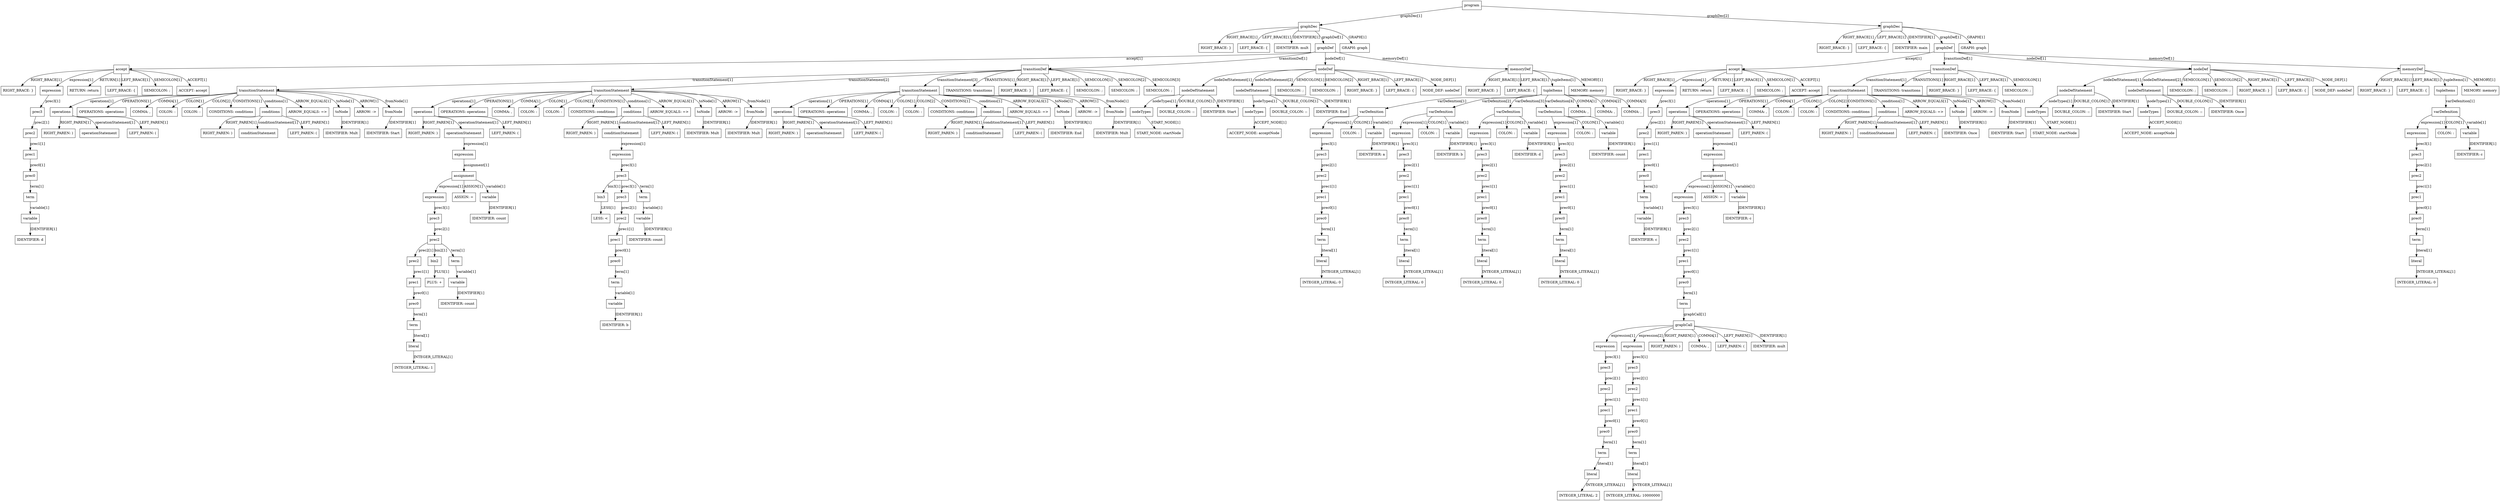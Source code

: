 digraph ParseTree {
    node [shape=box];
    node0 [label="program"];
    node1 [label="graphDec"];
    node0 -> node1 [label="graphDec[1]"];
    node2 [label="RIGHT_BRACE: }"];
    node1 -> node2 [label="RIGHT_BRACE[1]"];
    node3 [label="LEFT_BRACE: {"];
    node1 -> node3 [label="LEFT_BRACE[1]"];
    node4 [label="IDENTIFIER: mult"];
    node1 -> node4 [label="IDENTIFIER[1]"];
    node5 [label="graphDef"];
    node1 -> node5 [label="graphDef[1]"];
    node6 [label="accept"];
    node5 -> node6 [label="accept[1]"];
    node7 [label="RIGHT_BRACE: }"];
    node6 -> node7 [label="RIGHT_BRACE[1]"];
    node8 [label="expression"];
    node6 -> node8 [label="expression[1]"];
    node9 [label="prec3"];
    node8 -> node9 [label="prec3[1]"];
    node10 [label="prec2"];
    node9 -> node10 [label="prec2[1]"];
    node11 [label="prec1"];
    node10 -> node11 [label="prec1[1]"];
    node12 [label="prec0"];
    node11 -> node12 [label="prec0[1]"];
    node13 [label="term"];
    node12 -> node13 [label="term[1]"];
    node14 [label="variable"];
    node13 -> node14 [label="variable[1]"];
    node15 [label="IDENTIFIER: d"];
    node14 -> node15 [label="IDENTIFIER[1]"];
    node16 [label="RETURN: return"];
    node6 -> node16 [label="RETURN[1]"];
    node17 [label="LEFT_BRACE: {"];
    node6 -> node17 [label="LEFT_BRACE[1]"];
    node18 [label="SEMICOLON: ;"];
    node6 -> node18 [label="SEMICOLON[1]"];
    node19 [label="ACCEPT: accept"];
    node6 -> node19 [label="ACCEPT[1]"];
    node20 [label="transitionDef"];
    node5 -> node20 [label="transitionDef[1]"];
    node21 [label="transitionStatement"];
    node20 -> node21 [label="transitionStatement[1]"];
    node22 [label="operations"];
    node21 -> node22 [label="operations[1]"];
    node23 [label="RIGHT_PAREN: )"];
    node22 -> node23 [label="RIGHT_PAREN[1]"];
    node24 [label="operationStatement"];
    node22 -> node24 [label="operationStatement[1]"];
    node25 [label="LEFT_PAREN: ("];
    node22 -> node25 [label="LEFT_PAREN[1]"];
    node26 [label="OPERATIONS: operations"];
    node21 -> node26 [label="OPERATIONS[1]"];
    node27 [label="COMMA: ,"];
    node21 -> node27 [label="COMMA[1]"];
    node28 [label="COLON: :"];
    node21 -> node28 [label="COLON[1]"];
    node29 [label="COLON: :"];
    node21 -> node29 [label="COLON[2]"];
    node30 [label="CONDITIONS: conditions"];
    node21 -> node30 [label="CONDITIONS[1]"];
    node31 [label="conditions"];
    node21 -> node31 [label="conditions[1]"];
    node32 [label="RIGHT_PAREN: )"];
    node31 -> node32 [label="RIGHT_PAREN[1]"];
    node33 [label="conditionStatement"];
    node31 -> node33 [label="conditionStatement[1]"];
    node34 [label="LEFT_PAREN: ("];
    node31 -> node34 [label="LEFT_PAREN[1]"];
    node35 [label="ARROW_EQUALS: =>"];
    node21 -> node35 [label="ARROW_EQUALS[1]"];
    node36 [label="toNode"];
    node21 -> node36 [label="toNode[1]"];
    node37 [label="IDENTIFIER: Mult"];
    node36 -> node37 [label="IDENTIFIER[1]"];
    node38 [label="ARROW: ->"];
    node21 -> node38 [label="ARROW[1]"];
    node39 [label="fromNode"];
    node21 -> node39 [label="fromNode[1]"];
    node40 [label="IDENTIFIER: Start"];
    node39 -> node40 [label="IDENTIFIER[1]"];
    node41 [label="transitionStatement"];
    node20 -> node41 [label="transitionStatement[2]"];
    node42 [label="operations"];
    node41 -> node42 [label="operations[1]"];
    node43 [label="RIGHT_PAREN: )"];
    node42 -> node43 [label="RIGHT_PAREN[1]"];
    node44 [label="operationStatement"];
    node42 -> node44 [label="operationStatement[1]"];
    node45 [label="expression"];
    node44 -> node45 [label="expression[1]"];
    node46 [label="assignment"];
    node45 -> node46 [label="assignment[1]"];
    node47 [label="expression"];
    node46 -> node47 [label="expression[1]"];
    node48 [label="prec3"];
    node47 -> node48 [label="prec3[1]"];
    node49 [label="prec2"];
    node48 -> node49 [label="prec2[1]"];
    node50 [label="prec2"];
    node49 -> node50 [label="prec2[1]"];
    node51 [label="prec1"];
    node50 -> node51 [label="prec1[1]"];
    node52 [label="prec0"];
    node51 -> node52 [label="prec0[1]"];
    node53 [label="term"];
    node52 -> node53 [label="term[1]"];
    node54 [label="literal"];
    node53 -> node54 [label="literal[1]"];
    node55 [label="INTEGER_LITERAL: 1"];
    node54 -> node55 [label="INTEGER_LITERAL[1]"];
    node56 [label="bin2"];
    node49 -> node56 [label="bin2[1]"];
    node57 [label="PLUS: +"];
    node56 -> node57 [label="PLUS[1]"];
    node58 [label="term"];
    node49 -> node58 [label="term[1]"];
    node59 [label="variable"];
    node58 -> node59 [label="variable[1]"];
    node60 [label="IDENTIFIER: count"];
    node59 -> node60 [label="IDENTIFIER[1]"];
    node61 [label="ASSIGN: ="];
    node46 -> node61 [label="ASSIGN[1]"];
    node62 [label="variable"];
    node46 -> node62 [label="variable[1]"];
    node63 [label="IDENTIFIER: count"];
    node62 -> node63 [label="IDENTIFIER[1]"];
    node64 [label="LEFT_PAREN: ("];
    node42 -> node64 [label="LEFT_PAREN[1]"];
    node65 [label="OPERATIONS: operations"];
    node41 -> node65 [label="OPERATIONS[1]"];
    node66 [label="COMMA: ,"];
    node41 -> node66 [label="COMMA[1]"];
    node67 [label="COLON: :"];
    node41 -> node67 [label="COLON[1]"];
    node68 [label="COLON: :"];
    node41 -> node68 [label="COLON[2]"];
    node69 [label="CONDITIONS: conditions"];
    node41 -> node69 [label="CONDITIONS[1]"];
    node70 [label="conditions"];
    node41 -> node70 [label="conditions[1]"];
    node71 [label="RIGHT_PAREN: )"];
    node70 -> node71 [label="RIGHT_PAREN[1]"];
    node72 [label="conditionStatement"];
    node70 -> node72 [label="conditionStatement[1]"];
    node73 [label="expression"];
    node72 -> node73 [label="expression[1]"];
    node74 [label="prec3"];
    node73 -> node74 [label="prec3[1]"];
    node75 [label="bin3"];
    node74 -> node75 [label="bin3[1]"];
    node76 [label="LESS: <"];
    node75 -> node76 [label="LESS[1]"];
    node77 [label="prec3"];
    node74 -> node77 [label="prec3[1]"];
    node78 [label="prec2"];
    node77 -> node78 [label="prec2[1]"];
    node79 [label="prec1"];
    node78 -> node79 [label="prec1[1]"];
    node80 [label="prec0"];
    node79 -> node80 [label="prec0[1]"];
    node81 [label="term"];
    node80 -> node81 [label="term[1]"];
    node82 [label="variable"];
    node81 -> node82 [label="variable[1]"];
    node83 [label="IDENTIFIER: b"];
    node82 -> node83 [label="IDENTIFIER[1]"];
    node84 [label="term"];
    node74 -> node84 [label="term[1]"];
    node85 [label="variable"];
    node84 -> node85 [label="variable[1]"];
    node86 [label="IDENTIFIER: count"];
    node85 -> node86 [label="IDENTIFIER[1]"];
    node87 [label="LEFT_PAREN: ("];
    node70 -> node87 [label="LEFT_PAREN[1]"];
    node88 [label="ARROW_EQUALS: =>"];
    node41 -> node88 [label="ARROW_EQUALS[1]"];
    node89 [label="toNode"];
    node41 -> node89 [label="toNode[1]"];
    node90 [label="IDENTIFIER: Mult"];
    node89 -> node90 [label="IDENTIFIER[1]"];
    node91 [label="ARROW: ->"];
    node41 -> node91 [label="ARROW[1]"];
    node92 [label="fromNode"];
    node41 -> node92 [label="fromNode[1]"];
    node93 [label="IDENTIFIER: Mult"];
    node92 -> node93 [label="IDENTIFIER[1]"];
    node94 [label="transitionStatement"];
    node20 -> node94 [label="transitionStatement[3]"];
    node95 [label="operations"];
    node94 -> node95 [label="operations[1]"];
    node96 [label="RIGHT_PAREN: )"];
    node95 -> node96 [label="RIGHT_PAREN[1]"];
    node97 [label="operationStatement"];
    node95 -> node97 [label="operationStatement[1]"];
    node98 [label="LEFT_PAREN: ("];
    node95 -> node98 [label="LEFT_PAREN[1]"];
    node99 [label="OPERATIONS: operations"];
    node94 -> node99 [label="OPERATIONS[1]"];
    node100 [label="COMMA: ,"];
    node94 -> node100 [label="COMMA[1]"];
    node101 [label="COLON: :"];
    node94 -> node101 [label="COLON[1]"];
    node102 [label="COLON: :"];
    node94 -> node102 [label="COLON[2]"];
    node103 [label="CONDITIONS: conditions"];
    node94 -> node103 [label="CONDITIONS[1]"];
    node104 [label="conditions"];
    node94 -> node104 [label="conditions[1]"];
    node105 [label="RIGHT_PAREN: )"];
    node104 -> node105 [label="RIGHT_PAREN[1]"];
    node106 [label="conditionStatement"];
    node104 -> node106 [label="conditionStatement[1]"];
    node107 [label="LEFT_PAREN: ("];
    node104 -> node107 [label="LEFT_PAREN[1]"];
    node108 [label="ARROW_EQUALS: =>"];
    node94 -> node108 [label="ARROW_EQUALS[1]"];
    node109 [label="toNode"];
    node94 -> node109 [label="toNode[1]"];
    node110 [label="IDENTIFIER: End"];
    node109 -> node110 [label="IDENTIFIER[1]"];
    node111 [label="ARROW: ->"];
    node94 -> node111 [label="ARROW[1]"];
    node112 [label="fromNode"];
    node94 -> node112 [label="fromNode[1]"];
    node113 [label="IDENTIFIER: Mult"];
    node112 -> node113 [label="IDENTIFIER[1]"];
    node114 [label="TRANSITIONS: transitions"];
    node20 -> node114 [label="TRANSITIONS[1]"];
    node115 [label="RIGHT_BRACE: }"];
    node20 -> node115 [label="RIGHT_BRACE[1]"];
    node116 [label="LEFT_BRACE: {"];
    node20 -> node116 [label="LEFT_BRACE[1]"];
    node117 [label="SEMICOLON: ;"];
    node20 -> node117 [label="SEMICOLON[1]"];
    node118 [label="SEMICOLON: ;"];
    node20 -> node118 [label="SEMICOLON[2]"];
    node119 [label="SEMICOLON: ;"];
    node20 -> node119 [label="SEMICOLON[3]"];
    node120 [label="nodeDef"];
    node5 -> node120 [label="nodeDef[1]"];
    node121 [label="nodeDefStatement"];
    node120 -> node121 [label="nodeDefStatement[1]"];
    node122 [label="nodeTypes"];
    node121 -> node122 [label="nodeTypes[1]"];
    node123 [label="START_NODE: startNode"];
    node122 -> node123 [label="START_NODE[1]"];
    node124 [label="DOUBLE_COLON: ::"];
    node121 -> node124 [label="DOUBLE_COLON[1]"];
    node125 [label="IDENTIFIER: Start"];
    node121 -> node125 [label="IDENTIFIER[1]"];
    node126 [label="nodeDefStatement"];
    node120 -> node126 [label="nodeDefStatement[2]"];
    node127 [label="nodeTypes"];
    node126 -> node127 [label="nodeTypes[1]"];
    node128 [label="ACCEPT_NODE: acceptNode"];
    node127 -> node128 [label="ACCEPT_NODE[1]"];
    node129 [label="DOUBLE_COLON: ::"];
    node126 -> node129 [label="DOUBLE_COLON[1]"];
    node130 [label="IDENTIFIER: End"];
    node126 -> node130 [label="IDENTIFIER[1]"];
    node131 [label="SEMICOLON: ;"];
    node120 -> node131 [label="SEMICOLON[1]"];
    node132 [label="SEMICOLON: ;"];
    node120 -> node132 [label="SEMICOLON[2]"];
    node133 [label="RIGHT_BRACE: }"];
    node120 -> node133 [label="RIGHT_BRACE[1]"];
    node134 [label="LEFT_BRACE: {"];
    node120 -> node134 [label="LEFT_BRACE[1]"];
    node135 [label="NODE_DEF: nodeDef"];
    node120 -> node135 [label="NODE_DEF[1]"];
    node136 [label="memoryDef"];
    node5 -> node136 [label="memoryDef[1]"];
    node137 [label="RIGHT_BRACE: }"];
    node136 -> node137 [label="RIGHT_BRACE[1]"];
    node138 [label="LEFT_BRACE: {"];
    node136 -> node138 [label="LEFT_BRACE[1]"];
    node139 [label="tupleItems"];
    node136 -> node139 [label="tupleItems[1]"];
    node140 [label="varDefenition"];
    node139 -> node140 [label="varDefenition[1]"];
    node141 [label="expression"];
    node140 -> node141 [label="expression[1]"];
    node142 [label="prec3"];
    node141 -> node142 [label="prec3[1]"];
    node143 [label="prec2"];
    node142 -> node143 [label="prec2[1]"];
    node144 [label="prec1"];
    node143 -> node144 [label="prec1[1]"];
    node145 [label="prec0"];
    node144 -> node145 [label="prec0[1]"];
    node146 [label="term"];
    node145 -> node146 [label="term[1]"];
    node147 [label="literal"];
    node146 -> node147 [label="literal[1]"];
    node148 [label="INTEGER_LITERAL: 0"];
    node147 -> node148 [label="INTEGER_LITERAL[1]"];
    node149 [label="COLON: :"];
    node140 -> node149 [label="COLON[1]"];
    node150 [label="variable"];
    node140 -> node150 [label="variable[1]"];
    node151 [label="IDENTIFIER: a"];
    node150 -> node151 [label="IDENTIFIER[1]"];
    node152 [label="varDefenition"];
    node139 -> node152 [label="varDefenition[2]"];
    node153 [label="expression"];
    node152 -> node153 [label="expression[1]"];
    node154 [label="prec3"];
    node153 -> node154 [label="prec3[1]"];
    node155 [label="prec2"];
    node154 -> node155 [label="prec2[1]"];
    node156 [label="prec1"];
    node155 -> node156 [label="prec1[1]"];
    node157 [label="prec0"];
    node156 -> node157 [label="prec0[1]"];
    node158 [label="term"];
    node157 -> node158 [label="term[1]"];
    node159 [label="literal"];
    node158 -> node159 [label="literal[1]"];
    node160 [label="INTEGER_LITERAL: 0"];
    node159 -> node160 [label="INTEGER_LITERAL[1]"];
    node161 [label="COLON: :"];
    node152 -> node161 [label="COLON[1]"];
    node162 [label="variable"];
    node152 -> node162 [label="variable[1]"];
    node163 [label="IDENTIFIER: b"];
    node162 -> node163 [label="IDENTIFIER[1]"];
    node164 [label="varDefenition"];
    node139 -> node164 [label="varDefenition[3]"];
    node165 [label="expression"];
    node164 -> node165 [label="expression[1]"];
    node166 [label="prec3"];
    node165 -> node166 [label="prec3[1]"];
    node167 [label="prec2"];
    node166 -> node167 [label="prec2[1]"];
    node168 [label="prec1"];
    node167 -> node168 [label="prec1[1]"];
    node169 [label="prec0"];
    node168 -> node169 [label="prec0[1]"];
    node170 [label="term"];
    node169 -> node170 [label="term[1]"];
    node171 [label="literal"];
    node170 -> node171 [label="literal[1]"];
    node172 [label="INTEGER_LITERAL: 0"];
    node171 -> node172 [label="INTEGER_LITERAL[1]"];
    node173 [label="COLON: :"];
    node164 -> node173 [label="COLON[1]"];
    node174 [label="variable"];
    node164 -> node174 [label="variable[1]"];
    node175 [label="IDENTIFIER: d"];
    node174 -> node175 [label="IDENTIFIER[1]"];
    node176 [label="varDefenition"];
    node139 -> node176 [label="varDefenition[4]"];
    node177 [label="expression"];
    node176 -> node177 [label="expression[1]"];
    node178 [label="prec3"];
    node177 -> node178 [label="prec3[1]"];
    node179 [label="prec2"];
    node178 -> node179 [label="prec2[1]"];
    node180 [label="prec1"];
    node179 -> node180 [label="prec1[1]"];
    node181 [label="prec0"];
    node180 -> node181 [label="prec0[1]"];
    node182 [label="term"];
    node181 -> node182 [label="term[1]"];
    node183 [label="literal"];
    node182 -> node183 [label="literal[1]"];
    node184 [label="INTEGER_LITERAL: 0"];
    node183 -> node184 [label="INTEGER_LITERAL[1]"];
    node185 [label="COLON: :"];
    node176 -> node185 [label="COLON[1]"];
    node186 [label="variable"];
    node176 -> node186 [label="variable[1]"];
    node187 [label="IDENTIFIER: count"];
    node186 -> node187 [label="IDENTIFIER[1]"];
    node188 [label="COMMA: ,"];
    node139 -> node188 [label="COMMA[1]"];
    node189 [label="COMMA: ,"];
    node139 -> node189 [label="COMMA[2]"];
    node190 [label="COMMA: ,"];
    node139 -> node190 [label="COMMA[3]"];
    node191 [label="MEMORY: memory"];
    node136 -> node191 [label="MEMORY[1]"];
    node192 [label="GRAPH: graph"];
    node1 -> node192 [label="GRAPH[1]"];
    node193 [label="graphDec"];
    node0 -> node193 [label="graphDec[2]"];
    node194 [label="RIGHT_BRACE: }"];
    node193 -> node194 [label="RIGHT_BRACE[1]"];
    node195 [label="LEFT_BRACE: {"];
    node193 -> node195 [label="LEFT_BRACE[1]"];
    node196 [label="IDENTIFIER: main"];
    node193 -> node196 [label="IDENTIFIER[1]"];
    node197 [label="graphDef"];
    node193 -> node197 [label="graphDef[1]"];
    node198 [label="accept"];
    node197 -> node198 [label="accept[1]"];
    node199 [label="RIGHT_BRACE: }"];
    node198 -> node199 [label="RIGHT_BRACE[1]"];
    node200 [label="expression"];
    node198 -> node200 [label="expression[1]"];
    node201 [label="prec3"];
    node200 -> node201 [label="prec3[1]"];
    node202 [label="prec2"];
    node201 -> node202 [label="prec2[1]"];
    node203 [label="prec1"];
    node202 -> node203 [label="prec1[1]"];
    node204 [label="prec0"];
    node203 -> node204 [label="prec0[1]"];
    node205 [label="term"];
    node204 -> node205 [label="term[1]"];
    node206 [label="variable"];
    node205 -> node206 [label="variable[1]"];
    node207 [label="IDENTIFIER: c"];
    node206 -> node207 [label="IDENTIFIER[1]"];
    node208 [label="RETURN: return"];
    node198 -> node208 [label="RETURN[1]"];
    node209 [label="LEFT_BRACE: {"];
    node198 -> node209 [label="LEFT_BRACE[1]"];
    node210 [label="SEMICOLON: ;"];
    node198 -> node210 [label="SEMICOLON[1]"];
    node211 [label="ACCEPT: accept"];
    node198 -> node211 [label="ACCEPT[1]"];
    node212 [label="transitionDef"];
    node197 -> node212 [label="transitionDef[1]"];
    node213 [label="transitionStatement"];
    node212 -> node213 [label="transitionStatement[1]"];
    node214 [label="operations"];
    node213 -> node214 [label="operations[1]"];
    node215 [label="RIGHT_PAREN: )"];
    node214 -> node215 [label="RIGHT_PAREN[1]"];
    node216 [label="operationStatement"];
    node214 -> node216 [label="operationStatement[1]"];
    node217 [label="expression"];
    node216 -> node217 [label="expression[1]"];
    node218 [label="assignment"];
    node217 -> node218 [label="assignment[1]"];
    node219 [label="expression"];
    node218 -> node219 [label="expression[1]"];
    node220 [label="prec3"];
    node219 -> node220 [label="prec3[1]"];
    node221 [label="prec2"];
    node220 -> node221 [label="prec2[1]"];
    node222 [label="prec1"];
    node221 -> node222 [label="prec1[1]"];
    node223 [label="prec0"];
    node222 -> node223 [label="prec0[1]"];
    node224 [label="term"];
    node223 -> node224 [label="term[1]"];
    node225 [label="graphCall"];
    node224 -> node225 [label="graphCall[1]"];
    node226 [label="expression"];
    node225 -> node226 [label="expression[1]"];
    node227 [label="prec3"];
    node226 -> node227 [label="prec3[1]"];
    node228 [label="prec2"];
    node227 -> node228 [label="prec2[1]"];
    node229 [label="prec1"];
    node228 -> node229 [label="prec1[1]"];
    node230 [label="prec0"];
    node229 -> node230 [label="prec0[1]"];
    node231 [label="term"];
    node230 -> node231 [label="term[1]"];
    node232 [label="literal"];
    node231 -> node232 [label="literal[1]"];
    node233 [label="INTEGER_LITERAL: 2"];
    node232 -> node233 [label="INTEGER_LITERAL[1]"];
    node234 [label="expression"];
    node225 -> node234 [label="expression[2]"];
    node235 [label="prec3"];
    node234 -> node235 [label="prec3[1]"];
    node236 [label="prec2"];
    node235 -> node236 [label="prec2[1]"];
    node237 [label="prec1"];
    node236 -> node237 [label="prec1[1]"];
    node238 [label="prec0"];
    node237 -> node238 [label="prec0[1]"];
    node239 [label="term"];
    node238 -> node239 [label="term[1]"];
    node240 [label="literal"];
    node239 -> node240 [label="literal[1]"];
    node241 [label="INTEGER_LITERAL: 10000000"];
    node240 -> node241 [label="INTEGER_LITERAL[1]"];
    node242 [label="RIGHT_PAREN: )"];
    node225 -> node242 [label="RIGHT_PAREN[1]"];
    node243 [label="COMMA: ,"];
    node225 -> node243 [label="COMMA[1]"];
    node244 [label="LEFT_PAREN: ("];
    node225 -> node244 [label="LEFT_PAREN[1]"];
    node245 [label="IDENTIFIER: mult"];
    node225 -> node245 [label="IDENTIFIER[1]"];
    node246 [label="ASSIGN: ="];
    node218 -> node246 [label="ASSIGN[1]"];
    node247 [label="variable"];
    node218 -> node247 [label="variable[1]"];
    node248 [label="IDENTIFIER: c"];
    node247 -> node248 [label="IDENTIFIER[1]"];
    node249 [label="LEFT_PAREN: ("];
    node214 -> node249 [label="LEFT_PAREN[1]"];
    node250 [label="OPERATIONS: operations"];
    node213 -> node250 [label="OPERATIONS[1]"];
    node251 [label="COMMA: ,"];
    node213 -> node251 [label="COMMA[1]"];
    node252 [label="COLON: :"];
    node213 -> node252 [label="COLON[1]"];
    node253 [label="COLON: :"];
    node213 -> node253 [label="COLON[2]"];
    node254 [label="CONDITIONS: conditions"];
    node213 -> node254 [label="CONDITIONS[1]"];
    node255 [label="conditions"];
    node213 -> node255 [label="conditions[1]"];
    node256 [label="RIGHT_PAREN: )"];
    node255 -> node256 [label="RIGHT_PAREN[1]"];
    node257 [label="conditionStatement"];
    node255 -> node257 [label="conditionStatement[1]"];
    node258 [label="LEFT_PAREN: ("];
    node255 -> node258 [label="LEFT_PAREN[1]"];
    node259 [label="ARROW_EQUALS: =>"];
    node213 -> node259 [label="ARROW_EQUALS[1]"];
    node260 [label="toNode"];
    node213 -> node260 [label="toNode[1]"];
    node261 [label="IDENTIFIER: Once"];
    node260 -> node261 [label="IDENTIFIER[1]"];
    node262 [label="ARROW: ->"];
    node213 -> node262 [label="ARROW[1]"];
    node263 [label="fromNode"];
    node213 -> node263 [label="fromNode[1]"];
    node264 [label="IDENTIFIER: Start"];
    node263 -> node264 [label="IDENTIFIER[1]"];
    node265 [label="TRANSITIONS: transitions"];
    node212 -> node265 [label="TRANSITIONS[1]"];
    node266 [label="RIGHT_BRACE: }"];
    node212 -> node266 [label="RIGHT_BRACE[1]"];
    node267 [label="LEFT_BRACE: {"];
    node212 -> node267 [label="LEFT_BRACE[1]"];
    node268 [label="SEMICOLON: ;"];
    node212 -> node268 [label="SEMICOLON[1]"];
    node269 [label="nodeDef"];
    node197 -> node269 [label="nodeDef[1]"];
    node270 [label="nodeDefStatement"];
    node269 -> node270 [label="nodeDefStatement[1]"];
    node271 [label="nodeTypes"];
    node270 -> node271 [label="nodeTypes[1]"];
    node272 [label="START_NODE: startNode"];
    node271 -> node272 [label="START_NODE[1]"];
    node273 [label="DOUBLE_COLON: ::"];
    node270 -> node273 [label="DOUBLE_COLON[1]"];
    node274 [label="IDENTIFIER: Start"];
    node270 -> node274 [label="IDENTIFIER[1]"];
    node275 [label="nodeDefStatement"];
    node269 -> node275 [label="nodeDefStatement[2]"];
    node276 [label="nodeTypes"];
    node275 -> node276 [label="nodeTypes[1]"];
    node277 [label="ACCEPT_NODE: acceptNode"];
    node276 -> node277 [label="ACCEPT_NODE[1]"];
    node278 [label="DOUBLE_COLON: ::"];
    node275 -> node278 [label="DOUBLE_COLON[1]"];
    node279 [label="IDENTIFIER: Once"];
    node275 -> node279 [label="IDENTIFIER[1]"];
    node280 [label="SEMICOLON: ;"];
    node269 -> node280 [label="SEMICOLON[1]"];
    node281 [label="SEMICOLON: ;"];
    node269 -> node281 [label="SEMICOLON[2]"];
    node282 [label="RIGHT_BRACE: }"];
    node269 -> node282 [label="RIGHT_BRACE[1]"];
    node283 [label="LEFT_BRACE: {"];
    node269 -> node283 [label="LEFT_BRACE[1]"];
    node284 [label="NODE_DEF: nodeDef"];
    node269 -> node284 [label="NODE_DEF[1]"];
    node285 [label="memoryDef"];
    node197 -> node285 [label="memoryDef[1]"];
    node286 [label="RIGHT_BRACE: }"];
    node285 -> node286 [label="RIGHT_BRACE[1]"];
    node287 [label="LEFT_BRACE: {"];
    node285 -> node287 [label="LEFT_BRACE[1]"];
    node288 [label="tupleItems"];
    node285 -> node288 [label="tupleItems[1]"];
    node289 [label="varDefenition"];
    node288 -> node289 [label="varDefenition[1]"];
    node290 [label="expression"];
    node289 -> node290 [label="expression[1]"];
    node291 [label="prec3"];
    node290 -> node291 [label="prec3[1]"];
    node292 [label="prec2"];
    node291 -> node292 [label="prec2[1]"];
    node293 [label="prec1"];
    node292 -> node293 [label="prec1[1]"];
    node294 [label="prec0"];
    node293 -> node294 [label="prec0[1]"];
    node295 [label="term"];
    node294 -> node295 [label="term[1]"];
    node296 [label="literal"];
    node295 -> node296 [label="literal[1]"];
    node297 [label="INTEGER_LITERAL: 0"];
    node296 -> node297 [label="INTEGER_LITERAL[1]"];
    node298 [label="COLON: :"];
    node289 -> node298 [label="COLON[1]"];
    node299 [label="variable"];
    node289 -> node299 [label="variable[1]"];
    node300 [label="IDENTIFIER: c"];
    node299 -> node300 [label="IDENTIFIER[1]"];
    node301 [label="MEMORY: memory"];
    node285 -> node301 [label="MEMORY[1]"];
    node302 [label="GRAPH: graph"];
    node193 -> node302 [label="GRAPH[1]"];
}
